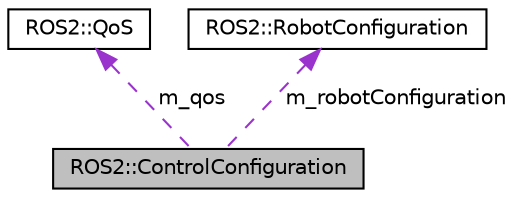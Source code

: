 digraph "ROS2::ControlConfiguration"
{
 // LATEX_PDF_SIZE
  edge [fontname="Helvetica",fontsize="10",labelfontname="Helvetica",labelfontsize="10"];
  node [fontname="Helvetica",fontsize="10",shape=record];
  Node1 [label="ROS2::ControlConfiguration",height=0.2,width=0.4,color="black", fillcolor="grey75", style="filled", fontcolor="black",tooltip=" "];
  Node2 -> Node1 [dir="back",color="darkorchid3",fontsize="10",style="dashed",label=" m_qos" ,fontname="Helvetica"];
  Node2 [label="ROS2::QoS",height=0.2,width=0.4,color="black", fillcolor="white", style="filled",URL="$struct_r_o_s2_1_1_qo_s.html",tooltip=" "];
  Node3 -> Node1 [dir="back",color="darkorchid3",fontsize="10",style="dashed",label=" m_robotConfiguration" ,fontname="Helvetica"];
  Node3 [label="ROS2::RobotConfiguration",height=0.2,width=0.4,color="black", fillcolor="white", style="filled",URL="$struct_r_o_s2_1_1_robot_configuration.html",tooltip=" "];
}
